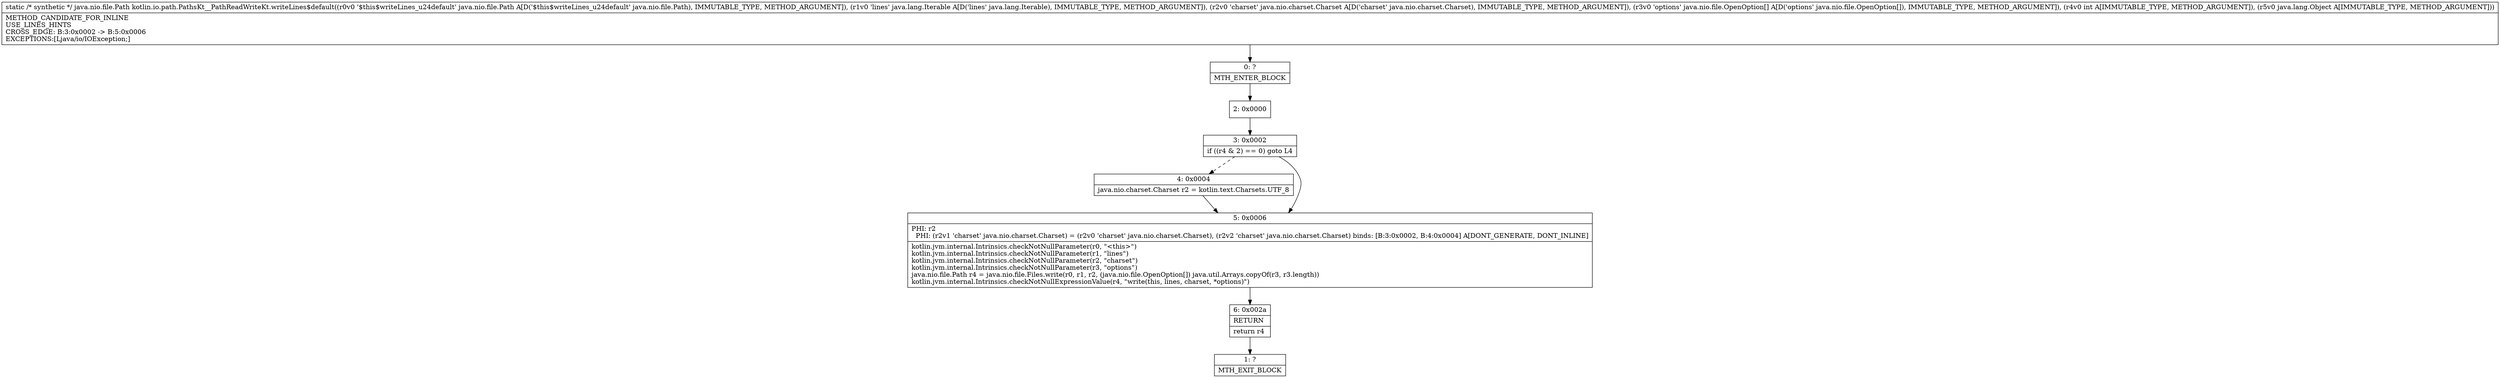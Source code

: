 digraph "CFG forkotlin.io.path.PathsKt__PathReadWriteKt.writeLines$default(Ljava\/nio\/file\/Path;Ljava\/lang\/Iterable;Ljava\/nio\/charset\/Charset;[Ljava\/nio\/file\/OpenOption;ILjava\/lang\/Object;)Ljava\/nio\/file\/Path;" {
Node_0 [shape=record,label="{0\:\ ?|MTH_ENTER_BLOCK\l}"];
Node_2 [shape=record,label="{2\:\ 0x0000}"];
Node_3 [shape=record,label="{3\:\ 0x0002|if ((r4 & 2) == 0) goto L4\l}"];
Node_4 [shape=record,label="{4\:\ 0x0004|java.nio.charset.Charset r2 = kotlin.text.Charsets.UTF_8\l}"];
Node_5 [shape=record,label="{5\:\ 0x0006|PHI: r2 \l  PHI: (r2v1 'charset' java.nio.charset.Charset) = (r2v0 'charset' java.nio.charset.Charset), (r2v2 'charset' java.nio.charset.Charset) binds: [B:3:0x0002, B:4:0x0004] A[DONT_GENERATE, DONT_INLINE]\l|kotlin.jvm.internal.Intrinsics.checkNotNullParameter(r0, \"\<this\>\")\lkotlin.jvm.internal.Intrinsics.checkNotNullParameter(r1, \"lines\")\lkotlin.jvm.internal.Intrinsics.checkNotNullParameter(r2, \"charset\")\lkotlin.jvm.internal.Intrinsics.checkNotNullParameter(r3, \"options\")\ljava.nio.file.Path r4 = java.nio.file.Files.write(r0, r1, r2, (java.nio.file.OpenOption[]) java.util.Arrays.copyOf(r3, r3.length))\lkotlin.jvm.internal.Intrinsics.checkNotNullExpressionValue(r4, \"write(this, lines, charset, *options)\")\l}"];
Node_6 [shape=record,label="{6\:\ 0x002a|RETURN\l|return r4\l}"];
Node_1 [shape=record,label="{1\:\ ?|MTH_EXIT_BLOCK\l}"];
MethodNode[shape=record,label="{static \/* synthetic *\/ java.nio.file.Path kotlin.io.path.PathsKt__PathReadWriteKt.writeLines$default((r0v0 '$this$writeLines_u24default' java.nio.file.Path A[D('$this$writeLines_u24default' java.nio.file.Path), IMMUTABLE_TYPE, METHOD_ARGUMENT]), (r1v0 'lines' java.lang.Iterable A[D('lines' java.lang.Iterable), IMMUTABLE_TYPE, METHOD_ARGUMENT]), (r2v0 'charset' java.nio.charset.Charset A[D('charset' java.nio.charset.Charset), IMMUTABLE_TYPE, METHOD_ARGUMENT]), (r3v0 'options' java.nio.file.OpenOption[] A[D('options' java.nio.file.OpenOption[]), IMMUTABLE_TYPE, METHOD_ARGUMENT]), (r4v0 int A[IMMUTABLE_TYPE, METHOD_ARGUMENT]), (r5v0 java.lang.Object A[IMMUTABLE_TYPE, METHOD_ARGUMENT]))  | METHOD_CANDIDATE_FOR_INLINE\lUSE_LINES_HINTS\lCROSS_EDGE: B:3:0x0002 \-\> B:5:0x0006\lEXCEPTIONS:[Ljava\/io\/IOException;]\l}"];
MethodNode -> Node_0;Node_0 -> Node_2;
Node_2 -> Node_3;
Node_3 -> Node_4[style=dashed];
Node_3 -> Node_5;
Node_4 -> Node_5;
Node_5 -> Node_6;
Node_6 -> Node_1;
}

